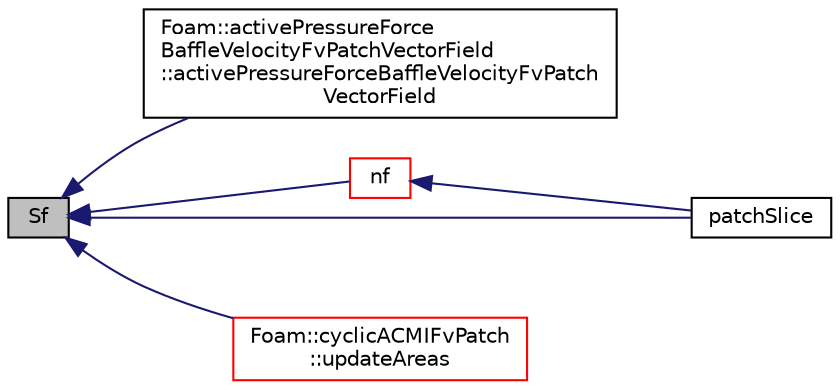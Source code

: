 digraph "Sf"
{
  bgcolor="transparent";
  edge [fontname="Helvetica",fontsize="10",labelfontname="Helvetica",labelfontsize="10"];
  node [fontname="Helvetica",fontsize="10",shape=record];
  rankdir="LR";
  Node1 [label="Sf",height=0.2,width=0.4,color="black", fillcolor="grey75", style="filled", fontcolor="black"];
  Node1 -> Node2 [dir="back",color="midnightblue",fontsize="10",style="solid",fontname="Helvetica"];
  Node2 [label="Foam::activePressureForce\lBaffleVelocityFvPatchVectorField\l::activePressureForceBaffleVelocityFvPatch\lVectorField",height=0.2,width=0.4,color="black",URL="$a00018.html#a6b9ac24a7ff938dc417125cb1444bb5e",tooltip="Construct from patch, internal field and dictionary. "];
  Node1 -> Node3 [dir="back",color="midnightblue",fontsize="10",style="solid",fontname="Helvetica"];
  Node3 [label="nf",height=0.2,width=0.4,color="red",URL="$a00885.html#a5e1df4e003aec722f4140ede3027f6c8",tooltip="Return face normals. "];
  Node3 -> Node4 [dir="back",color="midnightblue",fontsize="10",style="solid",fontname="Helvetica"];
  Node4 [label="patchSlice",height=0.2,width=0.4,color="black",URL="$a00885.html#a2c6b06069457d4db3a4a509c4963411a",tooltip="Slice list to patch. "];
  Node1 -> Node4 [dir="back",color="midnightblue",fontsize="10",style="solid",fontname="Helvetica"];
  Node1 -> Node5 [dir="back",color="midnightblue",fontsize="10",style="solid",fontname="Helvetica"];
  Node5 [label="Foam::cyclicACMIFvPatch\l::updateAreas",height=0.2,width=0.4,color="red",URL="$a00455.html#aed132c748958e8dfd911d88f3def2914",tooltip="Update the patch areas after AMI update. "];
}
